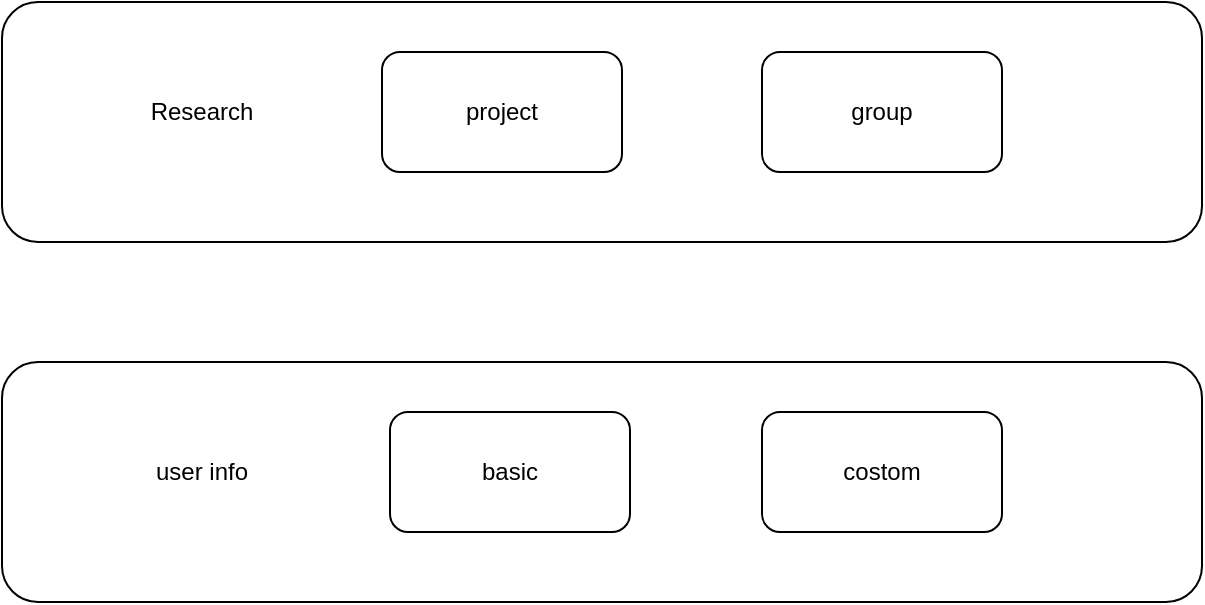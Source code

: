 <mxfile version="22.1.0" type="github">
  <diagram name="第 1 页" id="wfO7yXKIp2ingDLLFF1z">
    <mxGraphModel dx="887" dy="572" grid="1" gridSize="10" guides="1" tooltips="1" connect="1" arrows="1" fold="1" page="1" pageScale="1" pageWidth="827" pageHeight="1169" math="0" shadow="0">
      <root>
        <mxCell id="0" />
        <mxCell id="1" parent="0" />
        <mxCell id="-vNTRbc1L1377j3PWeBs-1" value="" style="rounded=1;whiteSpace=wrap;html=1;" vertex="1" parent="1">
          <mxGeometry x="160" y="170" width="600" height="120" as="geometry" />
        </mxCell>
        <mxCell id="-vNTRbc1L1377j3PWeBs-2" value="project" style="rounded=1;whiteSpace=wrap;html=1;" vertex="1" parent="1">
          <mxGeometry x="350" y="195" width="120" height="60" as="geometry" />
        </mxCell>
        <mxCell id="-vNTRbc1L1377j3PWeBs-3" value="Research" style="text;html=1;strokeColor=none;fillColor=none;align=center;verticalAlign=middle;whiteSpace=wrap;rounded=0;" vertex="1" parent="1">
          <mxGeometry x="230" y="210" width="60" height="30" as="geometry" />
        </mxCell>
        <mxCell id="-vNTRbc1L1377j3PWeBs-4" value="group" style="rounded=1;whiteSpace=wrap;html=1;" vertex="1" parent="1">
          <mxGeometry x="540" y="195" width="120" height="60" as="geometry" />
        </mxCell>
        <mxCell id="-vNTRbc1L1377j3PWeBs-5" value="" style="rounded=1;whiteSpace=wrap;html=1;" vertex="1" parent="1">
          <mxGeometry x="160" y="350" width="600" height="120" as="geometry" />
        </mxCell>
        <mxCell id="-vNTRbc1L1377j3PWeBs-7" value="user info" style="text;html=1;strokeColor=none;fillColor=none;align=center;verticalAlign=middle;whiteSpace=wrap;rounded=0;" vertex="1" parent="1">
          <mxGeometry x="230" y="390" width="60" height="30" as="geometry" />
        </mxCell>
        <mxCell id="-vNTRbc1L1377j3PWeBs-8" value="basic" style="rounded=1;whiteSpace=wrap;html=1;" vertex="1" parent="1">
          <mxGeometry x="354" y="375" width="120" height="60" as="geometry" />
        </mxCell>
        <mxCell id="-vNTRbc1L1377j3PWeBs-9" value="costom" style="rounded=1;whiteSpace=wrap;html=1;" vertex="1" parent="1">
          <mxGeometry x="540" y="375" width="120" height="60" as="geometry" />
        </mxCell>
      </root>
    </mxGraphModel>
  </diagram>
</mxfile>
